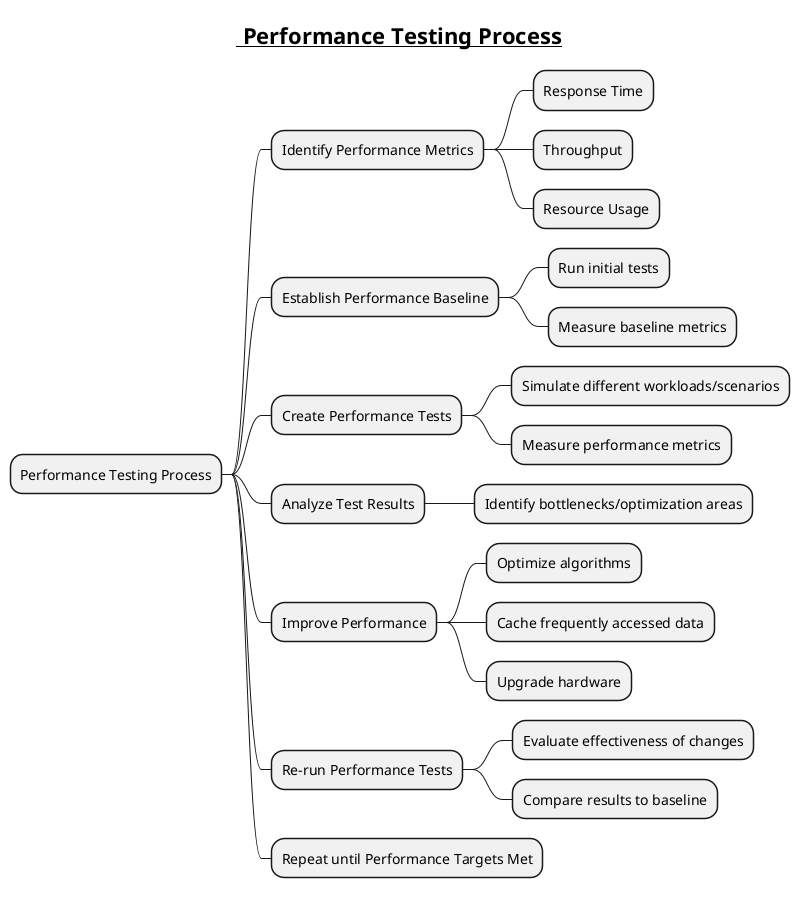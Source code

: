 @startmindmap

title =__ Performance Testing Process__

* Performance Testing Process
** Identify Performance Metrics
*** Response Time
*** Throughput
*** Resource Usage
** Establish Performance Baseline
*** Run initial tests
*** Measure baseline metrics
** Create Performance Tests
*** Simulate different workloads/scenarios
*** Measure performance metrics
** Analyze Test Results
*** Identify bottlenecks/optimization areas
** Improve Performance
*** Optimize algorithms
*** Cache frequently accessed data
*** Upgrade hardware
** Re-run Performance Tests
*** Evaluate effectiveness of changes
*** Compare results to baseline
** Repeat until Performance Targets Met

@endmindmap
